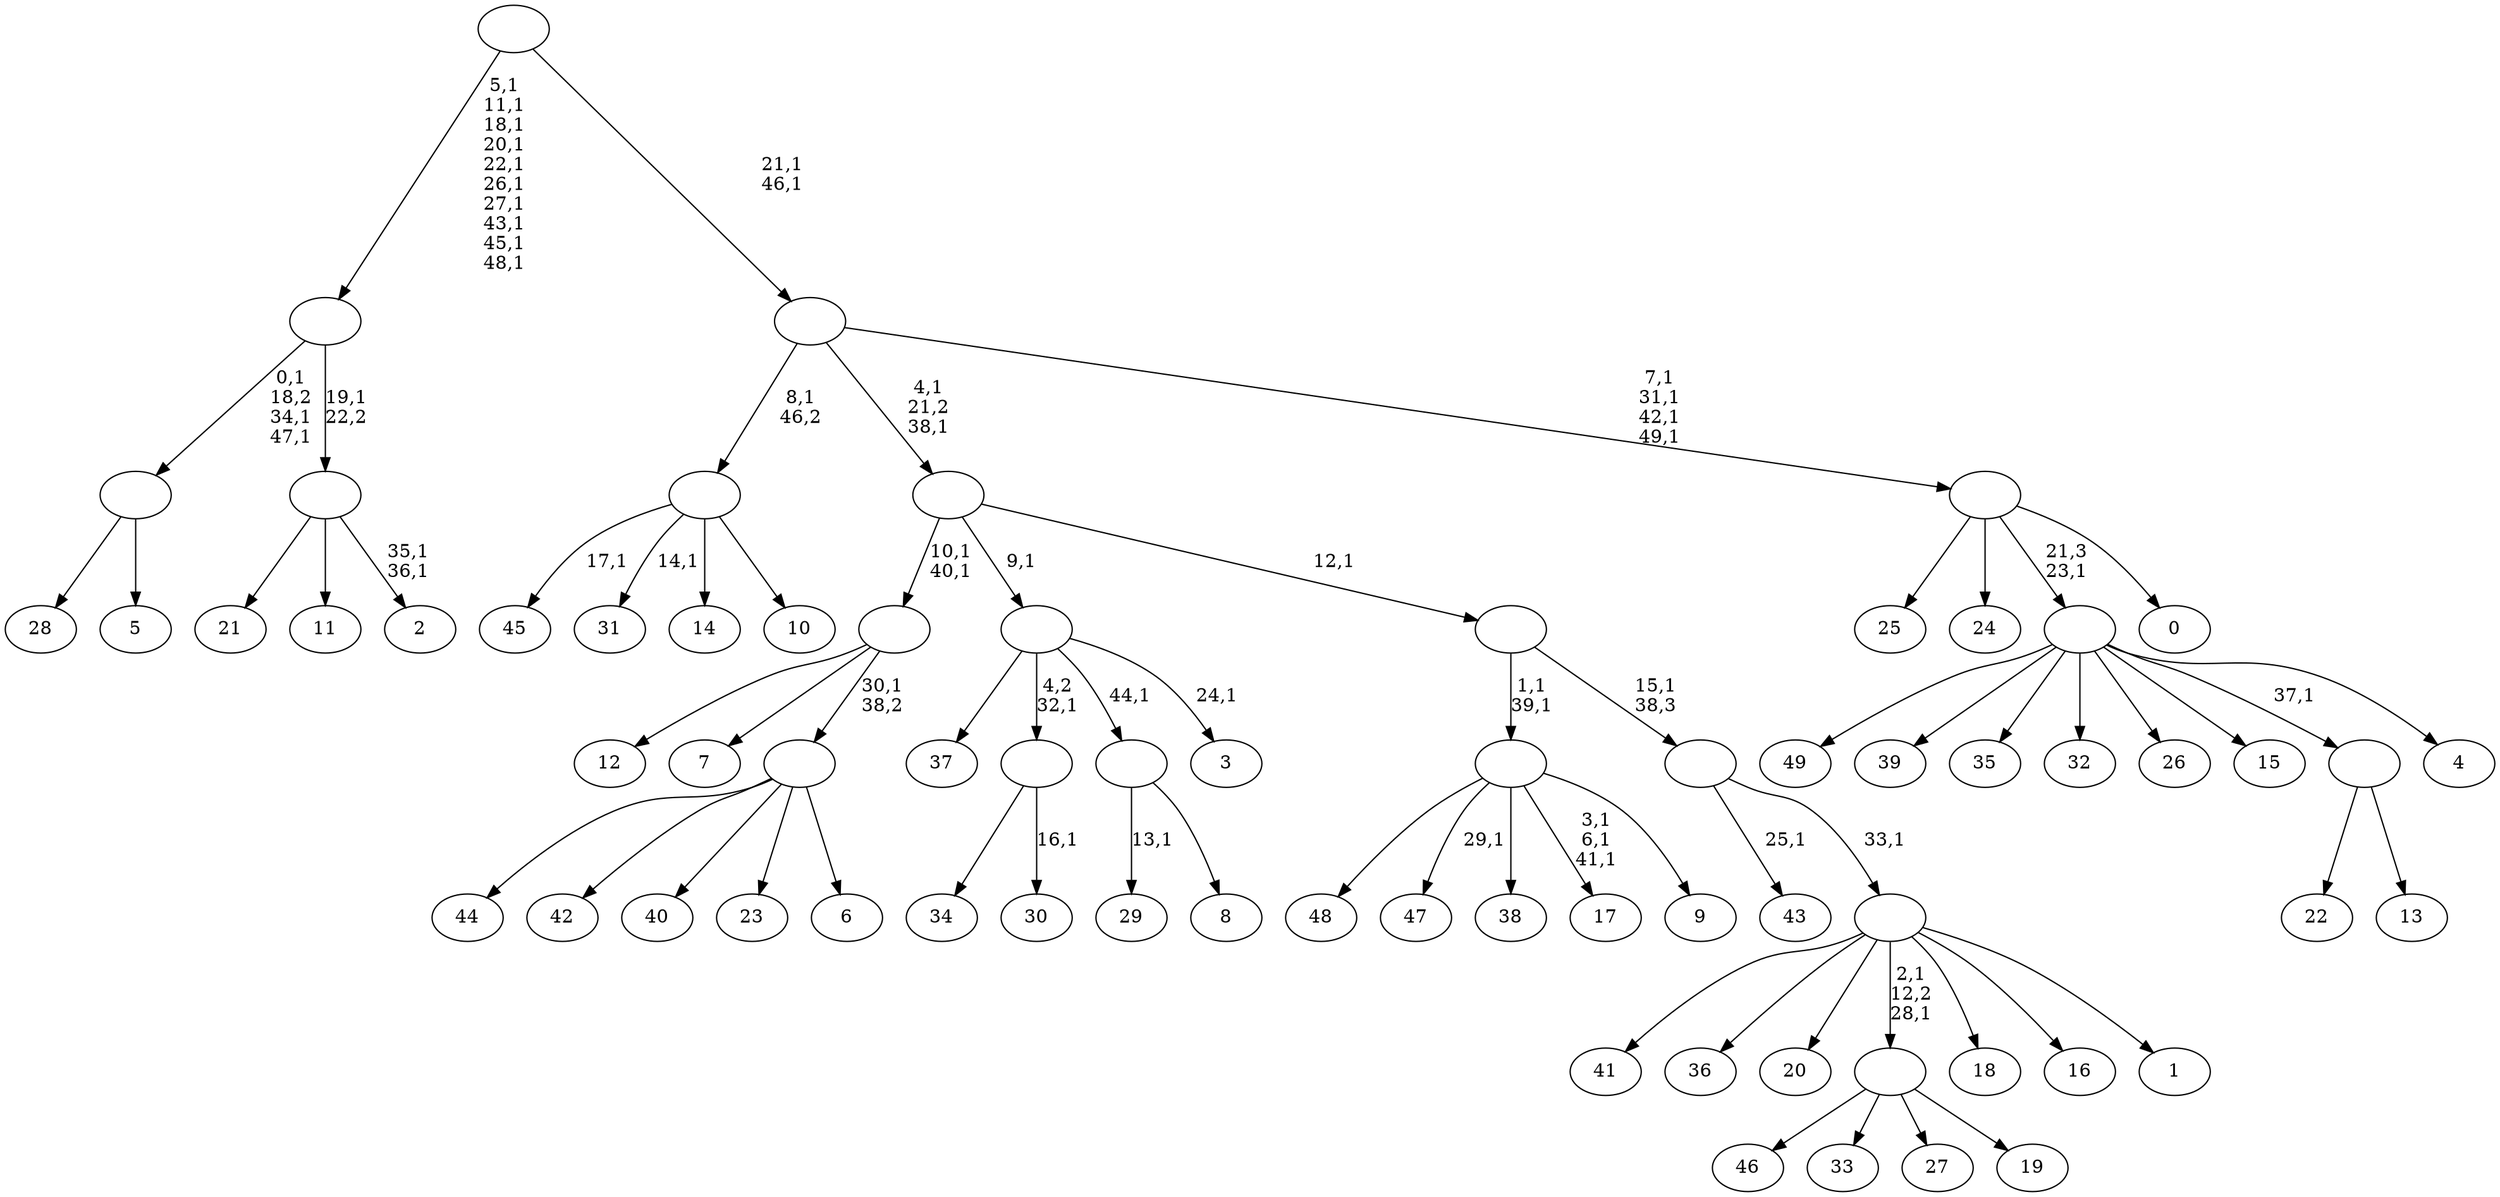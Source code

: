 digraph T {
	100 [label="49"]
	99 [label="48"]
	98 [label="47"]
	96 [label="46"]
	95 [label="45"]
	93 [label="44"]
	92 [label="43"]
	90 [label="42"]
	89 [label="41"]
	88 [label="40"]
	87 [label="39"]
	86 [label="38"]
	85 [label="37"]
	84 [label="36"]
	83 [label="35"]
	82 [label="34"]
	81 [label="33"]
	80 [label="32"]
	79 [label="31"]
	77 [label="30"]
	75 [label=""]
	74 [label="29"]
	72 [label="28"]
	71 [label="27"]
	70 [label="26"]
	69 [label="25"]
	68 [label="24"]
	67 [label="23"]
	66 [label="22"]
	65 [label="21"]
	64 [label="20"]
	63 [label="19"]
	62 [label=""]
	60 [label="18"]
	59 [label="17"]
	55 [label="16"]
	54 [label="15"]
	53 [label="14"]
	52 [label="13"]
	51 [label=""]
	50 [label="12"]
	49 [label="11"]
	48 [label="10"]
	47 [label=""]
	46 [label="9"]
	45 [label=""]
	43 [label="8"]
	42 [label=""]
	41 [label="7"]
	40 [label="6"]
	39 [label=""]
	38 [label=""]
	36 [label="5"]
	35 [label=""]
	32 [label="4"]
	31 [label=""]
	30 [label="3"]
	28 [label=""]
	27 [label="2"]
	24 [label=""]
	23 [label=""]
	13 [label="1"]
	12 [label=""]
	11 [label=""]
	10 [label=""]
	9 [label=""]
	7 [label="0"]
	6 [label=""]
	2 [label=""]
	0 [label=""]
	75 -> 77 [label="16,1"]
	75 -> 82 [label=""]
	62 -> 96 [label=""]
	62 -> 81 [label=""]
	62 -> 71 [label=""]
	62 -> 63 [label=""]
	51 -> 66 [label=""]
	51 -> 52 [label=""]
	47 -> 79 [label="14,1"]
	47 -> 95 [label="17,1"]
	47 -> 53 [label=""]
	47 -> 48 [label=""]
	45 -> 59 [label="3,1\n6,1\n41,1"]
	45 -> 98 [label="29,1"]
	45 -> 99 [label=""]
	45 -> 86 [label=""]
	45 -> 46 [label=""]
	42 -> 74 [label="13,1"]
	42 -> 43 [label=""]
	39 -> 93 [label=""]
	39 -> 90 [label=""]
	39 -> 88 [label=""]
	39 -> 67 [label=""]
	39 -> 40 [label=""]
	38 -> 50 [label=""]
	38 -> 41 [label=""]
	38 -> 39 [label="30,1\n38,2"]
	35 -> 72 [label=""]
	35 -> 36 [label=""]
	31 -> 100 [label=""]
	31 -> 87 [label=""]
	31 -> 83 [label=""]
	31 -> 80 [label=""]
	31 -> 70 [label=""]
	31 -> 54 [label=""]
	31 -> 51 [label="37,1"]
	31 -> 32 [label=""]
	28 -> 30 [label="24,1"]
	28 -> 85 [label=""]
	28 -> 75 [label="4,2\n32,1"]
	28 -> 42 [label="44,1"]
	24 -> 27 [label="35,1\n36,1"]
	24 -> 65 [label=""]
	24 -> 49 [label=""]
	23 -> 35 [label="0,1\n18,2\n34,1\n47,1"]
	23 -> 24 [label="19,1\n22,2"]
	12 -> 62 [label="2,1\n12,2\n28,1"]
	12 -> 89 [label=""]
	12 -> 84 [label=""]
	12 -> 64 [label=""]
	12 -> 60 [label=""]
	12 -> 55 [label=""]
	12 -> 13 [label=""]
	11 -> 92 [label="25,1"]
	11 -> 12 [label="33,1"]
	10 -> 45 [label="1,1\n39,1"]
	10 -> 11 [label="15,1\n38,3"]
	9 -> 38 [label="10,1\n40,1"]
	9 -> 28 [label="9,1"]
	9 -> 10 [label="12,1"]
	6 -> 69 [label=""]
	6 -> 68 [label=""]
	6 -> 31 [label="21,3\n23,1"]
	6 -> 7 [label=""]
	2 -> 6 [label="7,1\n31,1\n42,1\n49,1"]
	2 -> 9 [label="4,1\n21,2\n38,1"]
	2 -> 47 [label="8,1\n46,2"]
	0 -> 2 [label="21,1\n46,1"]
	0 -> 23 [label="5,1\n11,1\n18,1\n20,1\n22,1\n26,1\n27,1\n43,1\n45,1\n48,1"]
}

